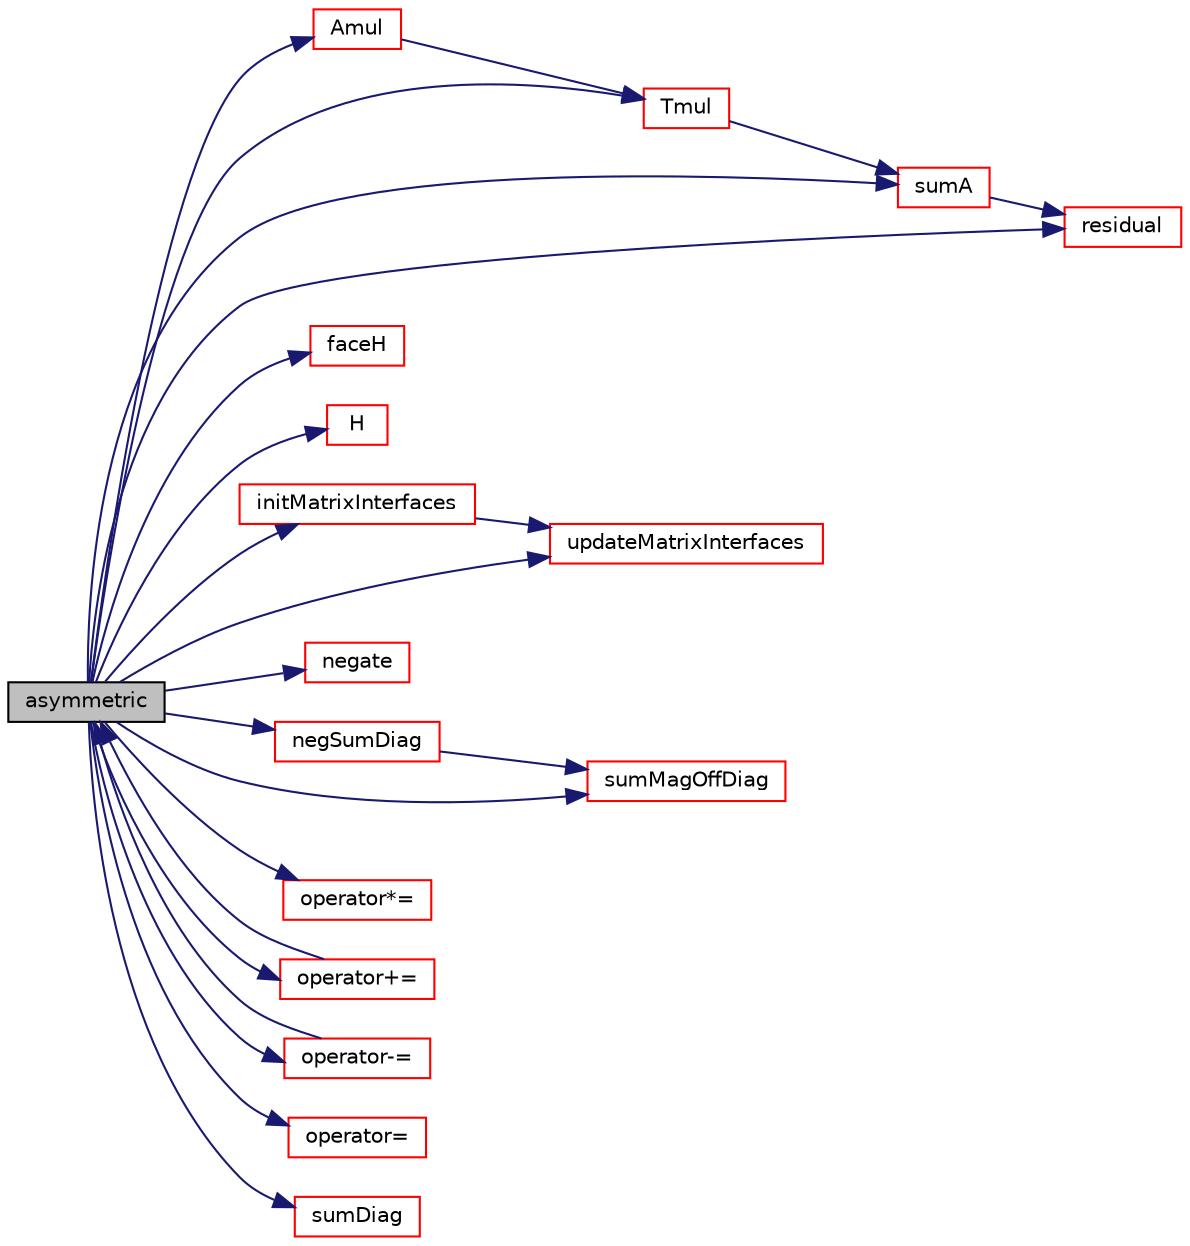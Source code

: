 digraph "asymmetric"
{
  bgcolor="transparent";
  edge [fontname="Helvetica",fontsize="10",labelfontname="Helvetica",labelfontsize="10"];
  node [fontname="Helvetica",fontsize="10",shape=record];
  rankdir="LR";
  Node1 [label="asymmetric",height=0.2,width=0.4,color="black", fillcolor="grey75", style="filled", fontcolor="black"];
  Node1 -> Node2 [color="midnightblue",fontsize="10",style="solid",fontname="Helvetica"];
  Node2 [label="Amul",height=0.2,width=0.4,color="red",URL="$a01282.html#a2a9b1215e88ddd2830bda1ea75fdd23b",tooltip="Matrix multiplication. "];
  Node2 -> Node3 [color="midnightblue",fontsize="10",style="solid",fontname="Helvetica"];
  Node3 [label="Tmul",height=0.2,width=0.4,color="red",URL="$a01282.html#a977aa3d058a58b2b36770a218db00205",tooltip="Matrix transpose multiplication. "];
  Node3 -> Node4 [color="midnightblue",fontsize="10",style="solid",fontname="Helvetica"];
  Node4 [label="sumA",height=0.2,width=0.4,color="red",URL="$a01282.html#ac9e3f97d156a133b7ab41858c14ab5e1",tooltip="Sum the coefficients on each row of the matrix. "];
  Node4 -> Node5 [color="midnightblue",fontsize="10",style="solid",fontname="Helvetica"];
  Node5 [label="residual",height=0.2,width=0.4,color="red",URL="$a01282.html#ad0a8c421e08313868d919c8600b40ac4"];
  Node1 -> Node6 [color="midnightblue",fontsize="10",style="solid",fontname="Helvetica"];
  Node6 [label="faceH",height=0.2,width=0.4,color="red",URL="$a01282.html#a2896890c5227ead016134f5acdc6706e"];
  Node1 -> Node7 [color="midnightblue",fontsize="10",style="solid",fontname="Helvetica"];
  Node7 [label="H",height=0.2,width=0.4,color="red",URL="$a01282.html#a83bf518cef126ab2f2bb03c7a9b6d1b3"];
  Node1 -> Node8 [color="midnightblue",fontsize="10",style="solid",fontname="Helvetica"];
  Node8 [label="initMatrixInterfaces",height=0.2,width=0.4,color="red",URL="$a01282.html#ae4cd7879fb5922c4042b515818d745c0",tooltip="Initialise the update of interfaced interfaces. "];
  Node8 -> Node9 [color="midnightblue",fontsize="10",style="solid",fontname="Helvetica"];
  Node9 [label="updateMatrixInterfaces",height=0.2,width=0.4,color="red",URL="$a01282.html#a423e7e477e3b54817edd1c7b96dc82dd",tooltip="Update interfaced interfaces for matrix operations. "];
  Node1 -> Node10 [color="midnightblue",fontsize="10",style="solid",fontname="Helvetica"];
  Node10 [label="negate",height=0.2,width=0.4,color="red",URL="$a01282.html#abcdb1512395327f8236a4f4a4d4ff648"];
  Node1 -> Node11 [color="midnightblue",fontsize="10",style="solid",fontname="Helvetica"];
  Node11 [label="negSumDiag",height=0.2,width=0.4,color="red",URL="$a01282.html#a7ad351a572b04686613ec1f9650ad95c"];
  Node11 -> Node12 [color="midnightblue",fontsize="10",style="solid",fontname="Helvetica"];
  Node12 [label="sumMagOffDiag",height=0.2,width=0.4,color="red",URL="$a01282.html#a37fc1b0728734be434279e7251a3554f"];
  Node1 -> Node13 [color="midnightblue",fontsize="10",style="solid",fontname="Helvetica"];
  Node13 [label="operator*=",height=0.2,width=0.4,color="red",URL="$a01282.html#a8b7e3e95bdfe12c335fe5d27d6d4fa9f"];
  Node1 -> Node14 [color="midnightblue",fontsize="10",style="solid",fontname="Helvetica"];
  Node14 [label="operator+=",height=0.2,width=0.4,color="red",URL="$a01282.html#a67cb5e721083def89a8775562081caeb"];
  Node14 -> Node1 [color="midnightblue",fontsize="10",style="solid",fontname="Helvetica"];
  Node1 -> Node15 [color="midnightblue",fontsize="10",style="solid",fontname="Helvetica"];
  Node15 [label="operator-=",height=0.2,width=0.4,color="red",URL="$a01282.html#ade231ee3b05d977629dbaeeb2c538dae"];
  Node15 -> Node1 [color="midnightblue",fontsize="10",style="solid",fontname="Helvetica"];
  Node1 -> Node16 [color="midnightblue",fontsize="10",style="solid",fontname="Helvetica"];
  Node16 [label="operator=",height=0.2,width=0.4,color="red",URL="$a01282.html#a855e48a9b4e9d4ea44f93b8120b41905"];
  Node1 -> Node5 [color="midnightblue",fontsize="10",style="solid",fontname="Helvetica"];
  Node1 -> Node4 [color="midnightblue",fontsize="10",style="solid",fontname="Helvetica"];
  Node1 -> Node17 [color="midnightblue",fontsize="10",style="solid",fontname="Helvetica"];
  Node17 [label="sumDiag",height=0.2,width=0.4,color="red",URL="$a01282.html#a2034fb6b7d0fc02febd7b511e063d285"];
  Node1 -> Node12 [color="midnightblue",fontsize="10",style="solid",fontname="Helvetica"];
  Node1 -> Node3 [color="midnightblue",fontsize="10",style="solid",fontname="Helvetica"];
  Node1 -> Node9 [color="midnightblue",fontsize="10",style="solid",fontname="Helvetica"];
}
